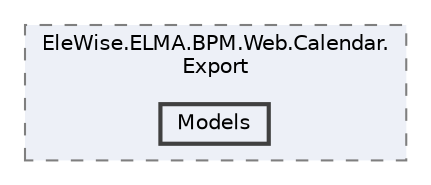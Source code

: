 digraph "Web/Modules/EleWise.ELMA.BPM.Web.Calendar.Export/Models"
{
 // LATEX_PDF_SIZE
  bgcolor="transparent";
  edge [fontname=Helvetica,fontsize=10,labelfontname=Helvetica,labelfontsize=10];
  node [fontname=Helvetica,fontsize=10,shape=box,height=0.2,width=0.4];
  compound=true
  subgraph clusterdir_66aae1be6186ba8e0c9d131ff8b3c4fc {
    graph [ bgcolor="#edf0f7", pencolor="grey50", label="EleWise.ELMA.BPM.Web.Calendar.\lExport", fontname=Helvetica,fontsize=10 style="filled,dashed", URL="dir_66aae1be6186ba8e0c9d131ff8b3c4fc.html",tooltip=""]
  dir_481f56d7d62035fb3f2ca38dd79b7e65 [label="Models", fillcolor="#edf0f7", color="grey25", style="filled,bold", URL="dir_481f56d7d62035fb3f2ca38dd79b7e65.html",tooltip=""];
  }
}
